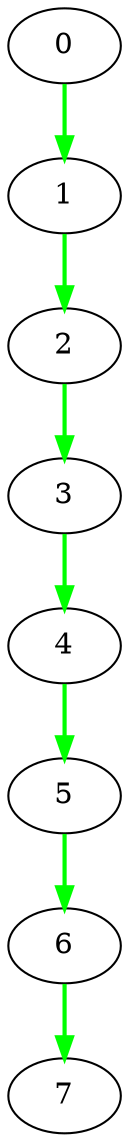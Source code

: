 digraph {
  0 [label="0", color=black];
  7 [label="7", color=black];
  6 -> 7 [label="", color=green, penwidth=2];
  2 [label="2", color=black];
  1 -> 2 [label="", color=green, penwidth=2];
  4 [label="4", color=black];
  3 -> 4 [label="", color=green, penwidth=2];
  6 [label="6", color=black];
  5 -> 6 [label="", color=green, penwidth=2];
  1 [label="1", color=black];
  0 -> 1 [label="", color=green, penwidth=2];
  3 [label="3", color=black];
  2 -> 3 [label="", color=green, penwidth=2];
  5 [label="5", color=black];
  4 -> 5 [label="", color=green, penwidth=2];
}
